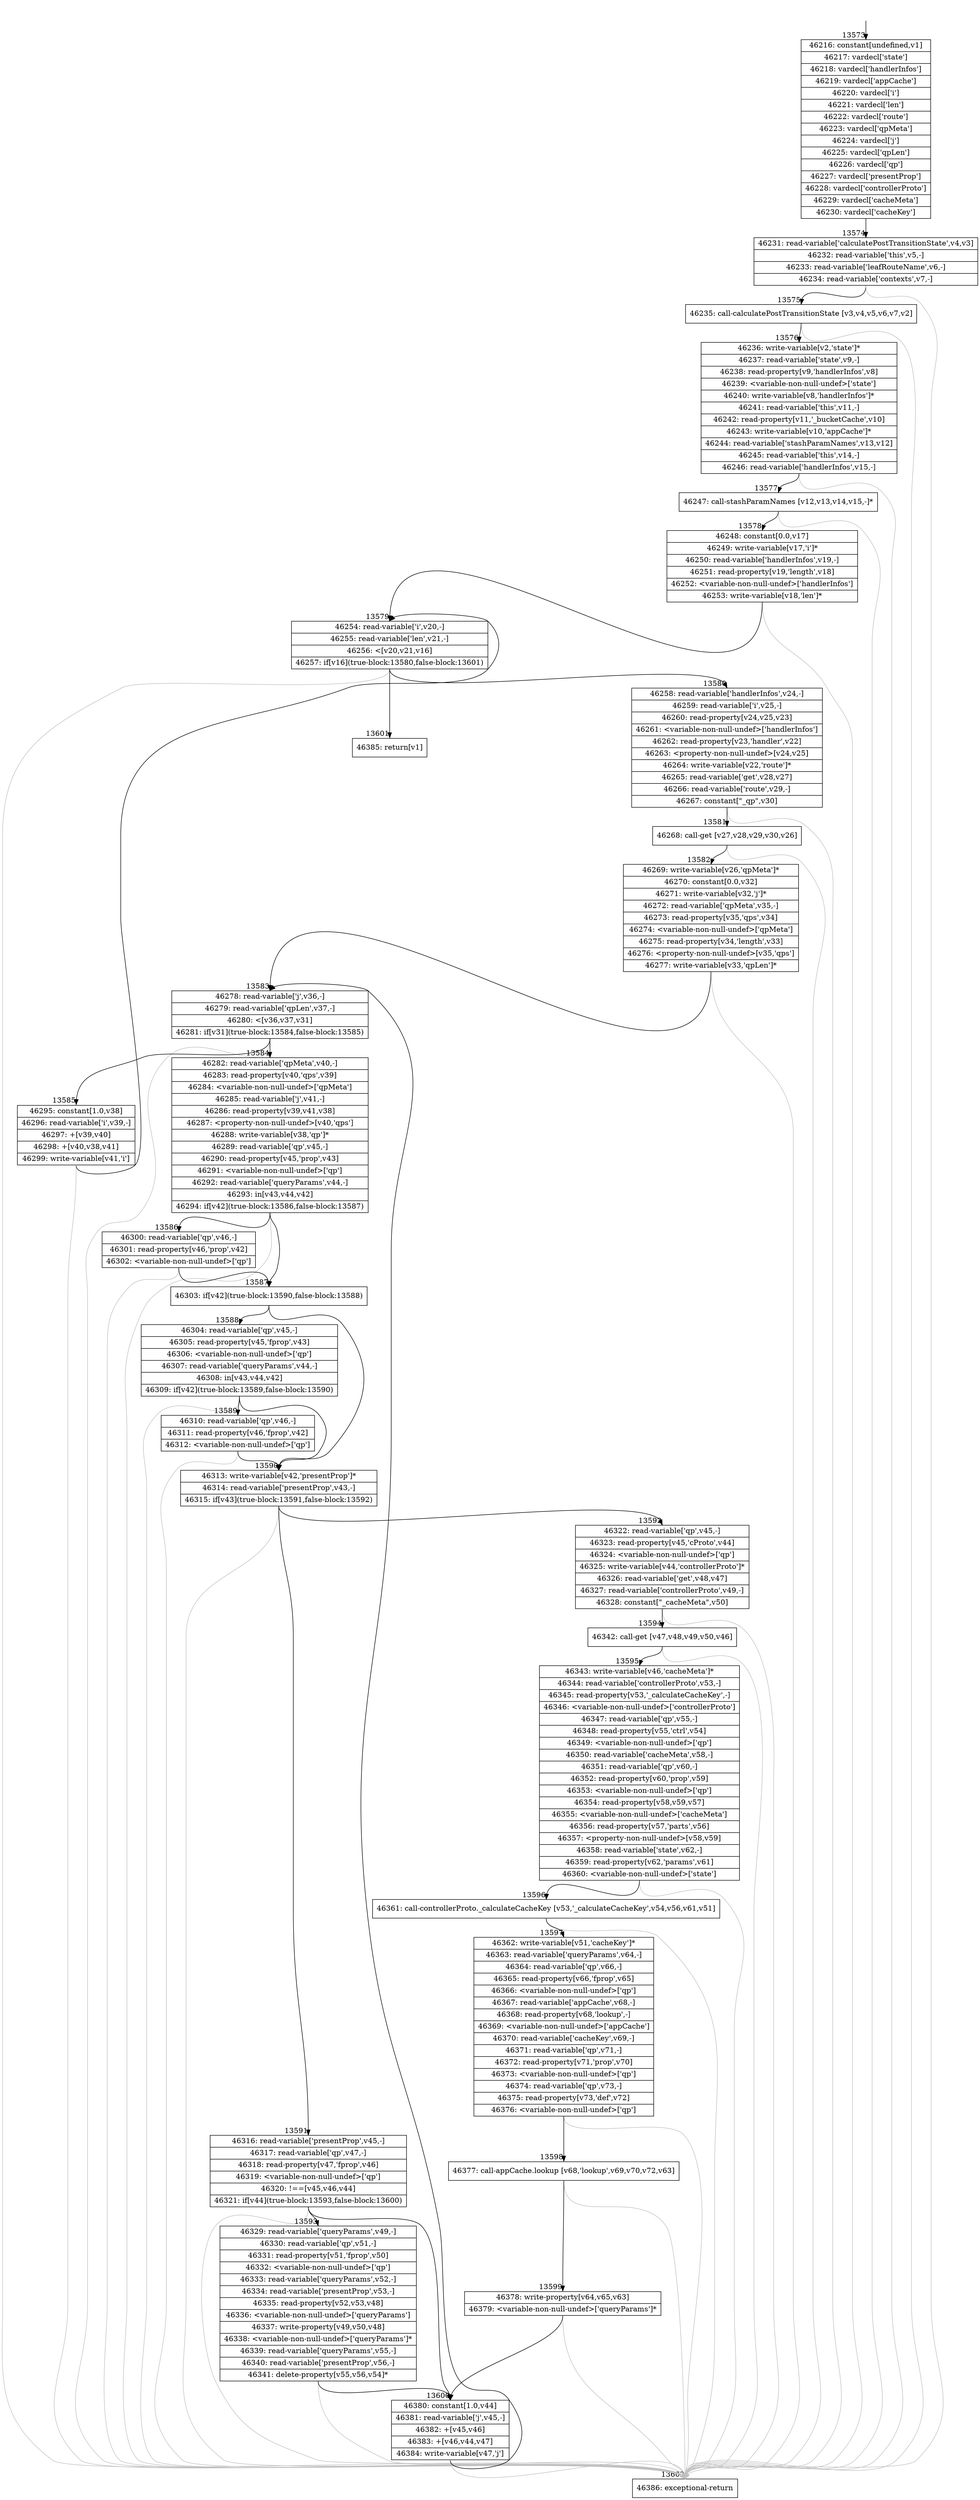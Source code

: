 digraph {
rankdir="TD"
BB_entry1124[shape=none,label=""];
BB_entry1124 -> BB13573 [tailport=s, headport=n, headlabel="    13573"]
BB13573 [shape=record label="{46216: constant[undefined,v1]|46217: vardecl['state']|46218: vardecl['handlerInfos']|46219: vardecl['appCache']|46220: vardecl['i']|46221: vardecl['len']|46222: vardecl['route']|46223: vardecl['qpMeta']|46224: vardecl['j']|46225: vardecl['qpLen']|46226: vardecl['qp']|46227: vardecl['presentProp']|46228: vardecl['controllerProto']|46229: vardecl['cacheMeta']|46230: vardecl['cacheKey']}" ] 
BB13573 -> BB13574 [tailport=s, headport=n, headlabel="      13574"]
BB13574 [shape=record label="{46231: read-variable['calculatePostTransitionState',v4,v3]|46232: read-variable['this',v5,-]|46233: read-variable['leafRouteName',v6,-]|46234: read-variable['contexts',v7,-]}" ] 
BB13574 -> BB13575 [tailport=s, headport=n, headlabel="      13575"]
BB13574 -> BB13602 [tailport=s, headport=n, color=gray, headlabel="      13602"]
BB13575 [shape=record label="{46235: call-calculatePostTransitionState [v3,v4,v5,v6,v7,v2]}" ] 
BB13575 -> BB13576 [tailport=s, headport=n, headlabel="      13576"]
BB13575 -> BB13602 [tailport=s, headport=n, color=gray]
BB13576 [shape=record label="{46236: write-variable[v2,'state']*|46237: read-variable['state',v9,-]|46238: read-property[v9,'handlerInfos',v8]|46239: \<variable-non-null-undef\>['state']|46240: write-variable[v8,'handlerInfos']*|46241: read-variable['this',v11,-]|46242: read-property[v11,'_bucketCache',v10]|46243: write-variable[v10,'appCache']*|46244: read-variable['stashParamNames',v13,v12]|46245: read-variable['this',v14,-]|46246: read-variable['handlerInfos',v15,-]}" ] 
BB13576 -> BB13577 [tailport=s, headport=n, headlabel="      13577"]
BB13576 -> BB13602 [tailport=s, headport=n, color=gray]
BB13577 [shape=record label="{46247: call-stashParamNames [v12,v13,v14,v15,-]*}" ] 
BB13577 -> BB13578 [tailport=s, headport=n, headlabel="      13578"]
BB13577 -> BB13602 [tailport=s, headport=n, color=gray]
BB13578 [shape=record label="{46248: constant[0.0,v17]|46249: write-variable[v17,'i']*|46250: read-variable['handlerInfos',v19,-]|46251: read-property[v19,'length',v18]|46252: \<variable-non-null-undef\>['handlerInfos']|46253: write-variable[v18,'len']*}" ] 
BB13578 -> BB13579 [tailport=s, headport=n, headlabel="      13579"]
BB13578 -> BB13602 [tailport=s, headport=n, color=gray]
BB13579 [shape=record label="{46254: read-variable['i',v20,-]|46255: read-variable['len',v21,-]|46256: \<[v20,v21,v16]|46257: if[v16](true-block:13580,false-block:13601)}" ] 
BB13579 -> BB13580 [tailport=s, headport=n, headlabel="      13580"]
BB13579 -> BB13601 [tailport=s, headport=n, headlabel="      13601"]
BB13579 -> BB13602 [tailport=s, headport=n, color=gray]
BB13580 [shape=record label="{46258: read-variable['handlerInfos',v24,-]|46259: read-variable['i',v25,-]|46260: read-property[v24,v25,v23]|46261: \<variable-non-null-undef\>['handlerInfos']|46262: read-property[v23,'handler',v22]|46263: \<property-non-null-undef\>[v24,v25]|46264: write-variable[v22,'route']*|46265: read-variable['get',v28,v27]|46266: read-variable['route',v29,-]|46267: constant[\"_qp\",v30]}" ] 
BB13580 -> BB13581 [tailport=s, headport=n, headlabel="      13581"]
BB13580 -> BB13602 [tailport=s, headport=n, color=gray]
BB13581 [shape=record label="{46268: call-get [v27,v28,v29,v30,v26]}" ] 
BB13581 -> BB13582 [tailport=s, headport=n, headlabel="      13582"]
BB13581 -> BB13602 [tailport=s, headport=n, color=gray]
BB13582 [shape=record label="{46269: write-variable[v26,'qpMeta']*|46270: constant[0.0,v32]|46271: write-variable[v32,'j']*|46272: read-variable['qpMeta',v35,-]|46273: read-property[v35,'qps',v34]|46274: \<variable-non-null-undef\>['qpMeta']|46275: read-property[v34,'length',v33]|46276: \<property-non-null-undef\>[v35,'qps']|46277: write-variable[v33,'qpLen']*}" ] 
BB13582 -> BB13583 [tailport=s, headport=n, headlabel="      13583"]
BB13582 -> BB13602 [tailport=s, headport=n, color=gray]
BB13583 [shape=record label="{46278: read-variable['j',v36,-]|46279: read-variable['qpLen',v37,-]|46280: \<[v36,v37,v31]|46281: if[v31](true-block:13584,false-block:13585)}" ] 
BB13583 -> BB13584 [tailport=s, headport=n, headlabel="      13584"]
BB13583 -> BB13585 [tailport=s, headport=n, headlabel="      13585"]
BB13583 -> BB13602 [tailport=s, headport=n, color=gray]
BB13584 [shape=record label="{46282: read-variable['qpMeta',v40,-]|46283: read-property[v40,'qps',v39]|46284: \<variable-non-null-undef\>['qpMeta']|46285: read-variable['j',v41,-]|46286: read-property[v39,v41,v38]|46287: \<property-non-null-undef\>[v40,'qps']|46288: write-variable[v38,'qp']*|46289: read-variable['qp',v45,-]|46290: read-property[v45,'prop',v43]|46291: \<variable-non-null-undef\>['qp']|46292: read-variable['queryParams',v44,-]|46293: in[v43,v44,v42]|46294: if[v42](true-block:13586,false-block:13587)}" ] 
BB13584 -> BB13587 [tailport=s, headport=n, headlabel="      13587"]
BB13584 -> BB13586 [tailport=s, headport=n, headlabel="      13586"]
BB13584 -> BB13602 [tailport=s, headport=n, color=gray]
BB13585 [shape=record label="{46295: constant[1.0,v38]|46296: read-variable['i',v39,-]|46297: +[v39,v40]|46298: +[v40,v38,v41]|46299: write-variable[v41,'i']}" ] 
BB13585 -> BB13579 [tailport=s, headport=n]
BB13585 -> BB13602 [tailport=s, headport=n, color=gray]
BB13586 [shape=record label="{46300: read-variable['qp',v46,-]|46301: read-property[v46,'prop',v42]|46302: \<variable-non-null-undef\>['qp']}" ] 
BB13586 -> BB13587 [tailport=s, headport=n]
BB13586 -> BB13602 [tailport=s, headport=n, color=gray]
BB13587 [shape=record label="{46303: if[v42](true-block:13590,false-block:13588)}" ] 
BB13587 -> BB13590 [tailport=s, headport=n, headlabel="      13590"]
BB13587 -> BB13588 [tailport=s, headport=n, headlabel="      13588"]
BB13588 [shape=record label="{46304: read-variable['qp',v45,-]|46305: read-property[v45,'fprop',v43]|46306: \<variable-non-null-undef\>['qp']|46307: read-variable['queryParams',v44,-]|46308: in[v43,v44,v42]|46309: if[v42](true-block:13589,false-block:13590)}" ] 
BB13588 -> BB13590 [tailport=s, headport=n]
BB13588 -> BB13589 [tailport=s, headport=n, headlabel="      13589"]
BB13588 -> BB13602 [tailport=s, headport=n, color=gray]
BB13589 [shape=record label="{46310: read-variable['qp',v46,-]|46311: read-property[v46,'fprop',v42]|46312: \<variable-non-null-undef\>['qp']}" ] 
BB13589 -> BB13590 [tailport=s, headport=n]
BB13589 -> BB13602 [tailport=s, headport=n, color=gray]
BB13590 [shape=record label="{46313: write-variable[v42,'presentProp']*|46314: read-variable['presentProp',v43,-]|46315: if[v43](true-block:13591,false-block:13592)}" ] 
BB13590 -> BB13591 [tailport=s, headport=n, headlabel="      13591"]
BB13590 -> BB13592 [tailport=s, headport=n, headlabel="      13592"]
BB13590 -> BB13602 [tailport=s, headport=n, color=gray]
BB13591 [shape=record label="{46316: read-variable['presentProp',v45,-]|46317: read-variable['qp',v47,-]|46318: read-property[v47,'fprop',v46]|46319: \<variable-non-null-undef\>['qp']|46320: !==[v45,v46,v44]|46321: if[v44](true-block:13593,false-block:13600)}" ] 
BB13591 -> BB13593 [tailport=s, headport=n, headlabel="      13593"]
BB13591 -> BB13600 [tailport=s, headport=n, headlabel="      13600"]
BB13591 -> BB13602 [tailport=s, headport=n, color=gray]
BB13592 [shape=record label="{46322: read-variable['qp',v45,-]|46323: read-property[v45,'cProto',v44]|46324: \<variable-non-null-undef\>['qp']|46325: write-variable[v44,'controllerProto']*|46326: read-variable['get',v48,v47]|46327: read-variable['controllerProto',v49,-]|46328: constant[\"_cacheMeta\",v50]}" ] 
BB13592 -> BB13594 [tailport=s, headport=n, headlabel="      13594"]
BB13592 -> BB13602 [tailport=s, headport=n, color=gray]
BB13593 [shape=record label="{46329: read-variable['queryParams',v49,-]|46330: read-variable['qp',v51,-]|46331: read-property[v51,'fprop',v50]|46332: \<variable-non-null-undef\>['qp']|46333: read-variable['queryParams',v52,-]|46334: read-variable['presentProp',v53,-]|46335: read-property[v52,v53,v48]|46336: \<variable-non-null-undef\>['queryParams']|46337: write-property[v49,v50,v48]|46338: \<variable-non-null-undef\>['queryParams']*|46339: read-variable['queryParams',v55,-]|46340: read-variable['presentProp',v56,-]|46341: delete-property[v55,v56,v54]*}" ] 
BB13593 -> BB13600 [tailport=s, headport=n]
BB13593 -> BB13602 [tailport=s, headport=n, color=gray]
BB13594 [shape=record label="{46342: call-get [v47,v48,v49,v50,v46]}" ] 
BB13594 -> BB13595 [tailport=s, headport=n, headlabel="      13595"]
BB13594 -> BB13602 [tailport=s, headport=n, color=gray]
BB13595 [shape=record label="{46343: write-variable[v46,'cacheMeta']*|46344: read-variable['controllerProto',v53,-]|46345: read-property[v53,'_calculateCacheKey',-]|46346: \<variable-non-null-undef\>['controllerProto']|46347: read-variable['qp',v55,-]|46348: read-property[v55,'ctrl',v54]|46349: \<variable-non-null-undef\>['qp']|46350: read-variable['cacheMeta',v58,-]|46351: read-variable['qp',v60,-]|46352: read-property[v60,'prop',v59]|46353: \<variable-non-null-undef\>['qp']|46354: read-property[v58,v59,v57]|46355: \<variable-non-null-undef\>['cacheMeta']|46356: read-property[v57,'parts',v56]|46357: \<property-non-null-undef\>[v58,v59]|46358: read-variable['state',v62,-]|46359: read-property[v62,'params',v61]|46360: \<variable-non-null-undef\>['state']}" ] 
BB13595 -> BB13596 [tailport=s, headport=n, headlabel="      13596"]
BB13595 -> BB13602 [tailport=s, headport=n, color=gray]
BB13596 [shape=record label="{46361: call-controllerProto._calculateCacheKey [v53,'_calculateCacheKey',v54,v56,v61,v51]}" ] 
BB13596 -> BB13597 [tailport=s, headport=n, headlabel="      13597"]
BB13596 -> BB13602 [tailport=s, headport=n, color=gray]
BB13597 [shape=record label="{46362: write-variable[v51,'cacheKey']*|46363: read-variable['queryParams',v64,-]|46364: read-variable['qp',v66,-]|46365: read-property[v66,'fprop',v65]|46366: \<variable-non-null-undef\>['qp']|46367: read-variable['appCache',v68,-]|46368: read-property[v68,'lookup',-]|46369: \<variable-non-null-undef\>['appCache']|46370: read-variable['cacheKey',v69,-]|46371: read-variable['qp',v71,-]|46372: read-property[v71,'prop',v70]|46373: \<variable-non-null-undef\>['qp']|46374: read-variable['qp',v73,-]|46375: read-property[v73,'def',v72]|46376: \<variable-non-null-undef\>['qp']}" ] 
BB13597 -> BB13598 [tailport=s, headport=n, headlabel="      13598"]
BB13597 -> BB13602 [tailport=s, headport=n, color=gray]
BB13598 [shape=record label="{46377: call-appCache.lookup [v68,'lookup',v69,v70,v72,v63]}" ] 
BB13598 -> BB13599 [tailport=s, headport=n, headlabel="      13599"]
BB13598 -> BB13602 [tailport=s, headport=n, color=gray]
BB13599 [shape=record label="{46378: write-property[v64,v65,v63]|46379: \<variable-non-null-undef\>['queryParams']*}" ] 
BB13599 -> BB13600 [tailport=s, headport=n]
BB13599 -> BB13602 [tailport=s, headport=n, color=gray]
BB13600 [shape=record label="{46380: constant[1.0,v44]|46381: read-variable['j',v45,-]|46382: +[v45,v46]|46383: +[v46,v44,v47]|46384: write-variable[v47,'j']}" ] 
BB13600 -> BB13583 [tailport=s, headport=n]
BB13600 -> BB13602 [tailport=s, headport=n, color=gray]
BB13601 [shape=record label="{46385: return[v1]}" ] 
BB13602 [shape=record label="{46386: exceptional-return}" ] 
//#$~ 25268
}
